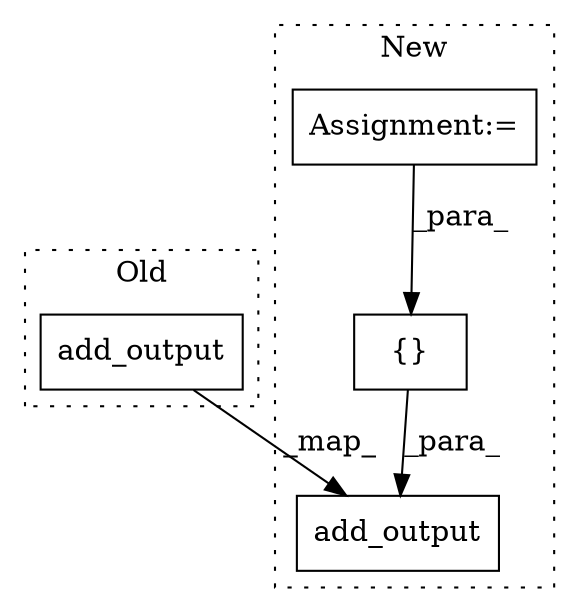 digraph G {
subgraph cluster0 {
1 [label="add_output" a="32" s="1043,1060" l="11,1" shape="box"];
label = "Old";
style="dotted";
}
subgraph cluster1 {
2 [label="add_output" a="32" s="1532,1549" l="11,1" shape="box"];
3 [label="Assignment:=" a="7" s="924" l="1" shape="box"];
4 [label="{}" a="4" s="1443,1476" l="1,1" shape="box"];
label = "New";
style="dotted";
}
1 -> 2 [label="_map_"];
3 -> 4 [label="_para_"];
4 -> 2 [label="_para_"];
}